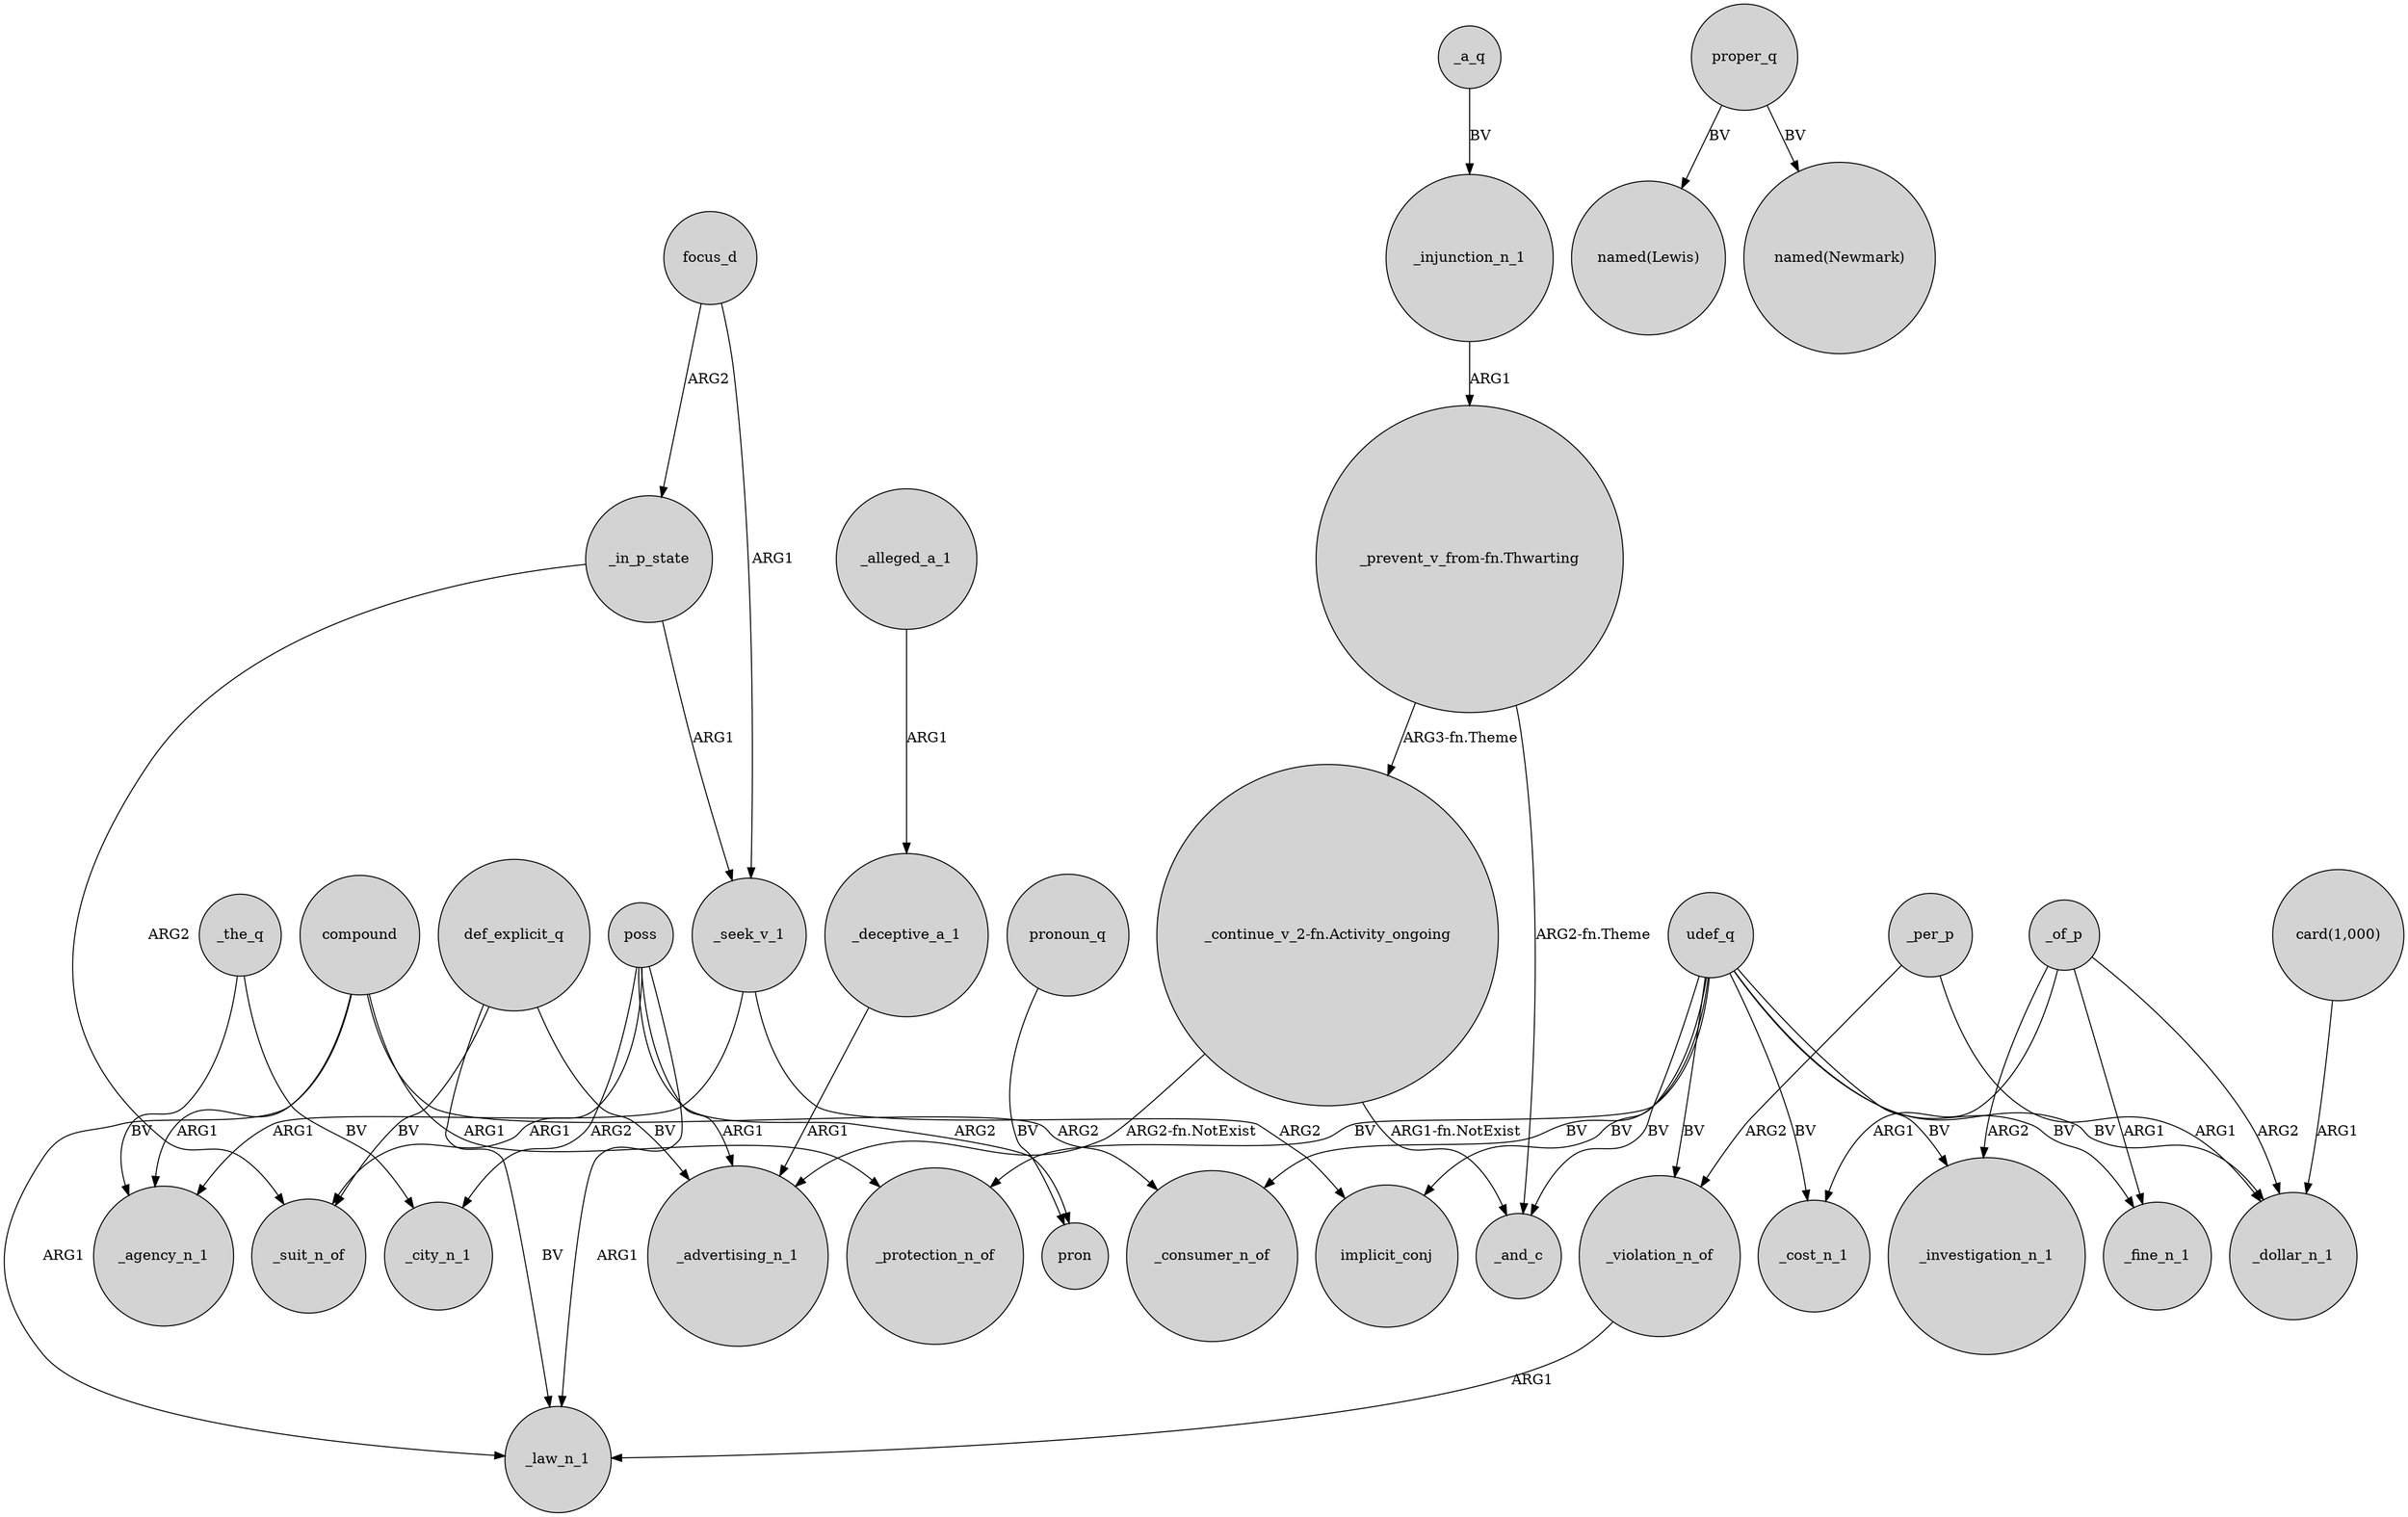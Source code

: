 digraph {
	node [shape=circle style=filled]
	_the_q -> _agency_n_1 [label=BV]
	udef_q -> _investigation_n_1 [label=BV]
	_of_p -> _investigation_n_1 [label=ARG2]
	compound -> _agency_n_1 [label=ARG1]
	def_explicit_q -> _law_n_1 [label=BV]
	poss -> pron [label=ARG2]
	_violation_n_of -> _law_n_1 [label=ARG1]
	proper_q -> "named(Lewis)" [label=BV]
	poss -> _advertising_n_1 [label=ARG1]
	_seek_v_1 -> implicit_conj [label=ARG2]
	"_prevent_v_from-fn.Thwarting" -> _and_c [label="ARG2-fn.Theme"]
	"_prevent_v_from-fn.Thwarting" -> "_continue_v_2-fn.Activity_ongoing" [label="ARG3-fn.Theme"]
	focus_d -> _in_p_state [label=ARG2]
	_seek_v_1 -> _agency_n_1 [label=ARG1]
	udef_q -> _cost_n_1 [label=BV]
	_deceptive_a_1 -> _advertising_n_1 [label=ARG1]
	udef_q -> implicit_conj [label=BV]
	def_explicit_q -> _suit_n_of [label=BV]
	_a_q -> _injunction_n_1 [label=BV]
	"card(1,000)" -> _dollar_n_1 [label=ARG1]
	proper_q -> "named(Newmark)" [label=BV]
	_of_p -> _cost_n_1 [label=ARG1]
	_in_p_state -> _suit_n_of [label=ARG2]
	pronoun_q -> pron [label=BV]
	_of_p -> _fine_n_1 [label=ARG1]
	udef_q -> _protection_n_of [label=BV]
	_per_p -> _dollar_n_1 [label=ARG1]
	_alleged_a_1 -> _deceptive_a_1 [label=ARG1]
	compound -> _protection_n_of [label=ARG1]
	poss -> _suit_n_of [label=ARG1]
	udef_q -> _consumer_n_of [label=BV]
	udef_q -> _fine_n_1 [label=BV]
	_the_q -> _city_n_1 [label=BV]
	focus_d -> _seek_v_1 [label=ARG1]
	udef_q -> _violation_n_of [label=BV]
	_injunction_n_1 -> "_prevent_v_from-fn.Thwarting" [label=ARG1]
	compound -> _consumer_n_of [label=ARG2]
	def_explicit_q -> _advertising_n_1 [label=BV]
	_in_p_state -> _seek_v_1 [label=ARG1]
	_of_p -> _dollar_n_1 [label=ARG2]
	compound -> _law_n_1 [label=ARG1]
	_per_p -> _violation_n_of [label=ARG2]
	"_continue_v_2-fn.Activity_ongoing" -> _advertising_n_1 [label="ARG2-fn.NotExist"]
	poss -> _law_n_1 [label=ARG1]
	poss -> _city_n_1 [label=ARG2]
	udef_q -> _and_c [label=BV]
	"_continue_v_2-fn.Activity_ongoing" -> _and_c [label="ARG1-fn.NotExist"]
	udef_q -> _dollar_n_1 [label=BV]
}
